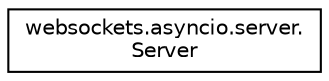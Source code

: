 digraph "Graphical Class Hierarchy"
{
 // LATEX_PDF_SIZE
  edge [fontname="Helvetica",fontsize="10",labelfontname="Helvetica",labelfontsize="10"];
  node [fontname="Helvetica",fontsize="10",shape=record];
  rankdir="LR";
  Node0 [label="websockets.asyncio.server.\lServer",height=0.2,width=0.4,color="black", fillcolor="white", style="filled",URL="$classwebsockets_1_1asyncio_1_1server_1_1Server.html",tooltip=" "];
}
